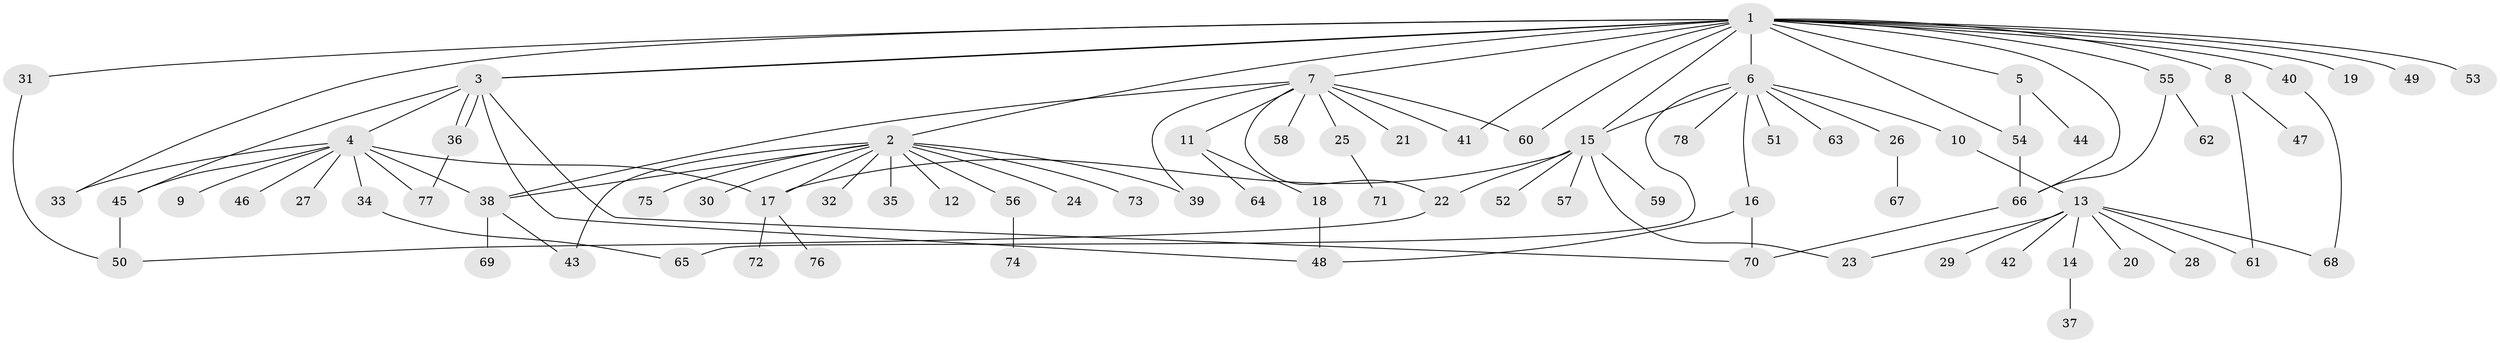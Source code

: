 // Generated by graph-tools (version 1.1) at 2025/14/03/09/25 04:14:37]
// undirected, 78 vertices, 105 edges
graph export_dot {
graph [start="1"]
  node [color=gray90,style=filled];
  1;
  2;
  3;
  4;
  5;
  6;
  7;
  8;
  9;
  10;
  11;
  12;
  13;
  14;
  15;
  16;
  17;
  18;
  19;
  20;
  21;
  22;
  23;
  24;
  25;
  26;
  27;
  28;
  29;
  30;
  31;
  32;
  33;
  34;
  35;
  36;
  37;
  38;
  39;
  40;
  41;
  42;
  43;
  44;
  45;
  46;
  47;
  48;
  49;
  50;
  51;
  52;
  53;
  54;
  55;
  56;
  57;
  58;
  59;
  60;
  61;
  62;
  63;
  64;
  65;
  66;
  67;
  68;
  69;
  70;
  71;
  72;
  73;
  74;
  75;
  76;
  77;
  78;
  1 -- 2;
  1 -- 3;
  1 -- 3;
  1 -- 5;
  1 -- 6;
  1 -- 7;
  1 -- 8;
  1 -- 15;
  1 -- 19;
  1 -- 31;
  1 -- 33;
  1 -- 40;
  1 -- 41;
  1 -- 49;
  1 -- 53;
  1 -- 54;
  1 -- 55;
  1 -- 60;
  1 -- 66;
  2 -- 12;
  2 -- 17;
  2 -- 24;
  2 -- 30;
  2 -- 32;
  2 -- 35;
  2 -- 38;
  2 -- 39;
  2 -- 43;
  2 -- 56;
  2 -- 73;
  2 -- 75;
  3 -- 4;
  3 -- 36;
  3 -- 36;
  3 -- 45;
  3 -- 48;
  3 -- 70;
  4 -- 9;
  4 -- 17;
  4 -- 27;
  4 -- 33;
  4 -- 34;
  4 -- 38;
  4 -- 45;
  4 -- 46;
  4 -- 77;
  5 -- 44;
  5 -- 54;
  6 -- 10;
  6 -- 15;
  6 -- 16;
  6 -- 26;
  6 -- 51;
  6 -- 63;
  6 -- 65;
  6 -- 78;
  7 -- 11;
  7 -- 21;
  7 -- 22;
  7 -- 25;
  7 -- 38;
  7 -- 39;
  7 -- 41;
  7 -- 58;
  7 -- 60;
  8 -- 47;
  8 -- 61;
  10 -- 13;
  11 -- 18;
  11 -- 64;
  13 -- 14;
  13 -- 20;
  13 -- 23;
  13 -- 28;
  13 -- 29;
  13 -- 42;
  13 -- 61;
  13 -- 68;
  14 -- 37;
  15 -- 17;
  15 -- 22;
  15 -- 23;
  15 -- 52;
  15 -- 57;
  15 -- 59;
  16 -- 48;
  16 -- 70;
  17 -- 72;
  17 -- 76;
  18 -- 48;
  22 -- 50;
  25 -- 71;
  26 -- 67;
  31 -- 50;
  34 -- 65;
  36 -- 77;
  38 -- 43;
  38 -- 69;
  40 -- 68;
  45 -- 50;
  54 -- 66;
  55 -- 62;
  55 -- 66;
  56 -- 74;
  66 -- 70;
}
